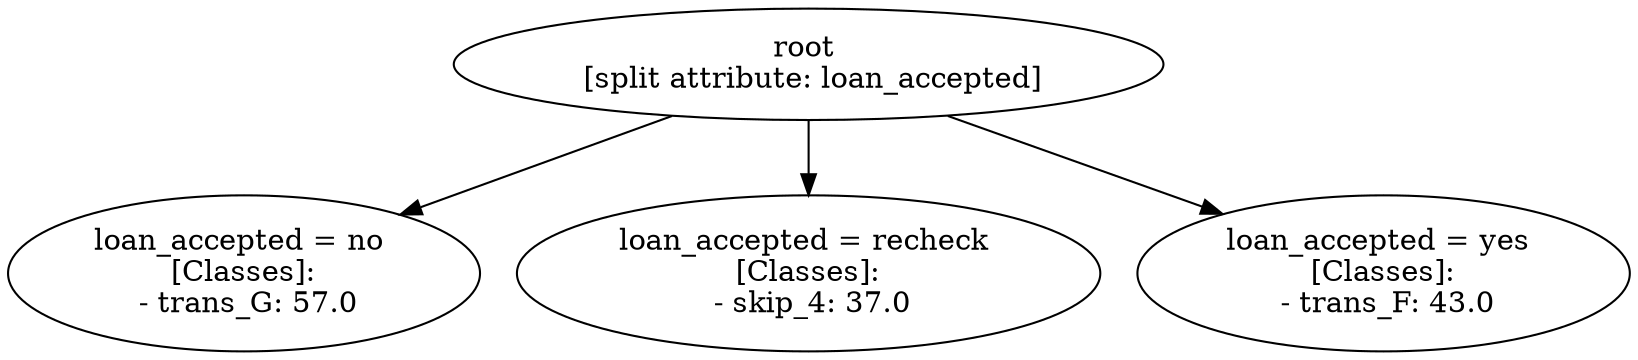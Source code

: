 // p_8-1
digraph "p_8-1" {
	root [label="root 
 [split attribute: loan_accepted]"]
	"loan_accepted = no" [label="loan_accepted = no 
 [Classes]: 
 - trans_G: 57.0"]
	root -> "loan_accepted = no"
	"loan_accepted = recheck" [label="loan_accepted = recheck 
 [Classes]: 
 - skip_4: 37.0"]
	root -> "loan_accepted = recheck"
	"loan_accepted = yes" [label="loan_accepted = yes 
 [Classes]: 
 - trans_F: 43.0"]
	root -> "loan_accepted = yes"
}
